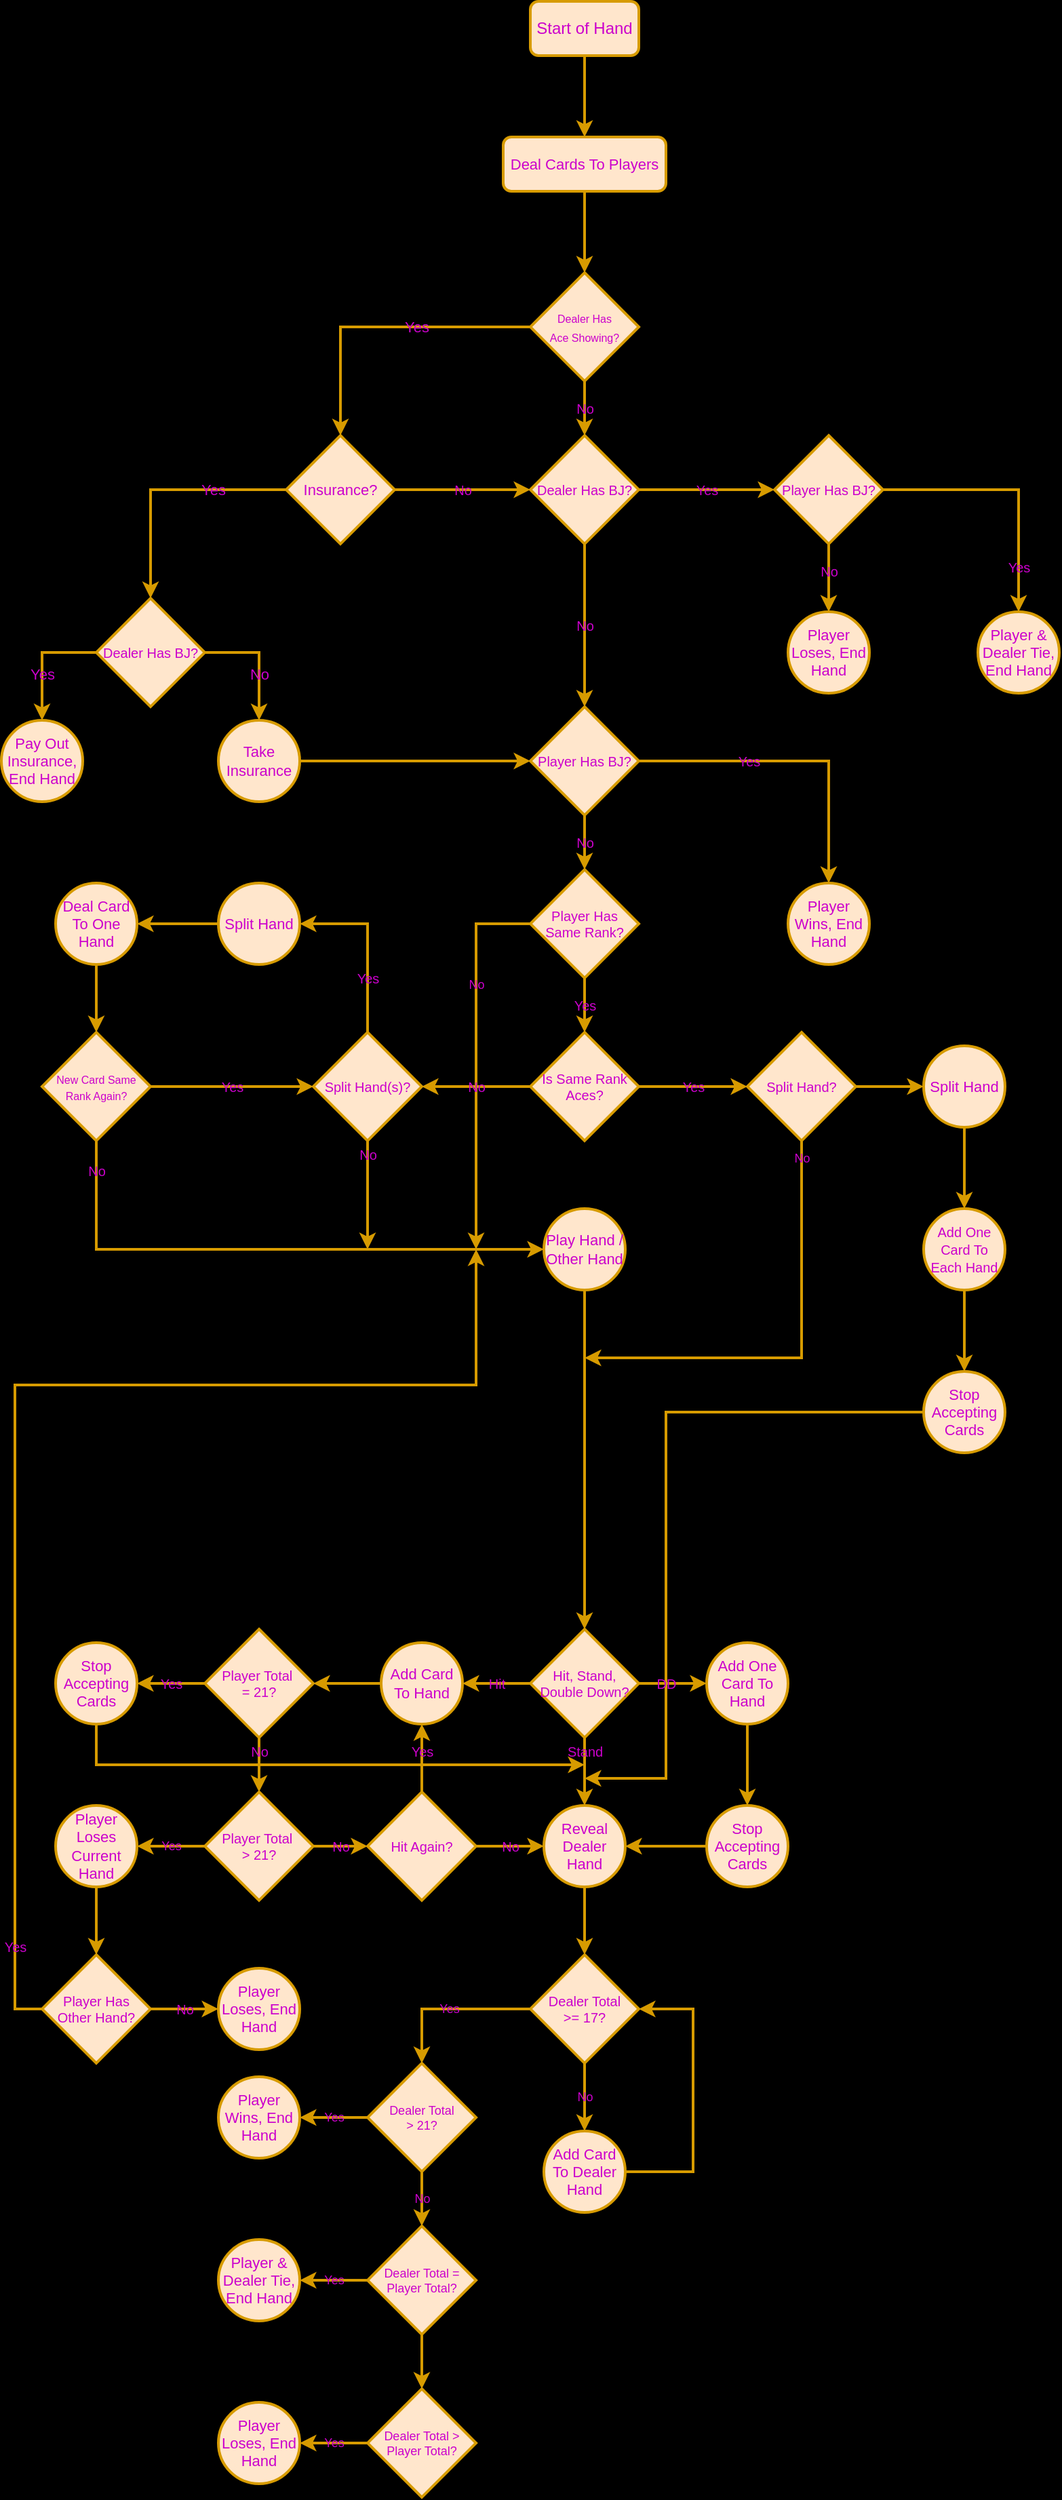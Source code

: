 <mxfile version="20.8.16" type="device" pages="2"><diagram id="C5RBs43oDa-KdzZeNtuy" name="Page-1"><mxGraphModel dx="1434" dy="836" grid="1" gridSize="10" guides="1" tooltips="1" connect="1" arrows="1" fold="1" page="1" pageScale="1" pageWidth="827" pageHeight="1169" background="#000000" math="0" shadow="0"><root><mxCell id="WIyWlLk6GJQsqaUBKTNV-0"/><mxCell id="WIyWlLk6GJQsqaUBKTNV-1" parent="WIyWlLk6GJQsqaUBKTNV-0"/><mxCell id="75KYOJ-ezpfNq3Z04r1s-0" style="edgeStyle=orthogonalEdgeStyle;rounded=0;orthogonalLoop=1;jettySize=auto;html=1;exitX=0.5;exitY=1;exitDx=0;exitDy=0;entryX=0.5;entryY=0;entryDx=0;entryDy=0;fontSize=9;labelBackgroundColor=none;fontColor=#CC00CC;strokeColor=#d79b00;shadow=0;strokeWidth=2;fillColor=#ffe6cc;" parent="WIyWlLk6GJQsqaUBKTNV-1" source="fXCsN8_xwyoktk_HoUlk-1" target="fXCsN8_xwyoktk_HoUlk-6" edge="1"><mxGeometry relative="1" as="geometry"/></mxCell><mxCell id="fXCsN8_xwyoktk_HoUlk-1" value="&lt;font style=&quot;font-size: 12px;&quot;&gt;Start of Hand&lt;/font&gt;" style="rounded=1;whiteSpace=wrap;html=1;fontSize=9;labelBackgroundColor=none;strokeColor=#d79b00;shadow=0;strokeWidth=2;fillColor=#ffe6cc;fontColor=#CC00CC;" parent="WIyWlLk6GJQsqaUBKTNV-1" vertex="1"><mxGeometry x="400" y="40" width="80" height="40" as="geometry"/></mxCell><mxCell id="fXCsN8_xwyoktk_HoUlk-114" style="edgeStyle=orthogonalEdgeStyle;rounded=0;orthogonalLoop=1;jettySize=auto;html=1;exitX=0.5;exitY=1;exitDx=0;exitDy=0;entryX=0.5;entryY=0;entryDx=0;entryDy=0;fontSize=10;labelBackgroundColor=none;fontColor=#CC00CC;strokeColor=#d79b00;shadow=0;strokeWidth=2;fillColor=#ffe6cc;" parent="WIyWlLk6GJQsqaUBKTNV-1" source="fXCsN8_xwyoktk_HoUlk-6" target="fXCsN8_xwyoktk_HoUlk-8" edge="1"><mxGeometry relative="1" as="geometry"/></mxCell><mxCell id="fXCsN8_xwyoktk_HoUlk-6" value="&lt;font style=&quot;font-size: 11px;&quot;&gt;Deal Cards To Players&lt;/font&gt;" style="rounded=1;whiteSpace=wrap;html=1;fontSize=12;labelBackgroundColor=none;strokeColor=#d79b00;shadow=0;strokeWidth=2;fillColor=#ffe6cc;fontColor=#CC00CC;" parent="WIyWlLk6GJQsqaUBKTNV-1" vertex="1"><mxGeometry x="380" y="140" width="120" height="40" as="geometry"/></mxCell><mxCell id="fXCsN8_xwyoktk_HoUlk-30" value="Yes" style="edgeStyle=orthogonalEdgeStyle;rounded=0;orthogonalLoop=1;jettySize=auto;html=1;exitX=0;exitY=0.5;exitDx=0;exitDy=0;fontSize=11;entryX=0.5;entryY=0;entryDx=0;entryDy=0;labelBackgroundColor=none;fontColor=#CC00CC;strokeColor=#d79b00;shadow=0;strokeWidth=2;fillColor=#ffe6cc;" parent="WIyWlLk6GJQsqaUBKTNV-1" source="fXCsN8_xwyoktk_HoUlk-8" target="fXCsN8_xwyoktk_HoUlk-32" edge="1"><mxGeometry x="-0.231" relative="1" as="geometry"><mxPoint x="240" y="390" as="targetPoint"/><Array as="points"><mxPoint x="330" y="280"/><mxPoint x="330" y="280"/></Array><mxPoint as="offset"/></mxGeometry></mxCell><mxCell id="fXCsN8_xwyoktk_HoUlk-120" value="No" style="edgeStyle=orthogonalEdgeStyle;rounded=0;orthogonalLoop=1;jettySize=auto;html=1;exitX=0.5;exitY=1;exitDx=0;exitDy=0;entryX=0.5;entryY=0;entryDx=0;entryDy=0;fontSize=10;labelBackgroundColor=none;fontColor=#CC00CC;strokeColor=#d79b00;shadow=0;strokeWidth=2;fillColor=#ffe6cc;" parent="WIyWlLk6GJQsqaUBKTNV-1" source="fXCsN8_xwyoktk_HoUlk-8" target="fXCsN8_xwyoktk_HoUlk-78" edge="1"><mxGeometry relative="1" as="geometry"><mxPoint as="offset"/></mxGeometry></mxCell><mxCell id="fXCsN8_xwyoktk_HoUlk-8" value="&lt;font style=&quot;font-size: 8px;&quot;&gt;Dealer Has &lt;br&gt;Ace Showing?&lt;/font&gt;" style="rhombus;whiteSpace=wrap;html=1;fontSize=11;labelBackgroundColor=none;strokeColor=#d79b00;shadow=0;strokeWidth=2;fillColor=#ffe6cc;fontColor=#CC00CC;" parent="WIyWlLk6GJQsqaUBKTNV-1" vertex="1"><mxGeometry x="400" y="240" width="80" height="80" as="geometry"/></mxCell><mxCell id="fXCsN8_xwyoktk_HoUlk-55" value="Yes" style="edgeStyle=orthogonalEdgeStyle;rounded=0;orthogonalLoop=1;jettySize=auto;html=1;exitX=0;exitY=0.5;exitDx=0;exitDy=0;fontSize=11;entryX=0.5;entryY=0;entryDx=0;entryDy=0;labelBackgroundColor=none;fontColor=#CC00CC;strokeColor=#d79b00;shadow=0;strokeWidth=2;fillColor=#ffe6cc;" parent="WIyWlLk6GJQsqaUBKTNV-1" source="fXCsN8_xwyoktk_HoUlk-32" target="fXCsN8_xwyoktk_HoUlk-57" edge="1"><mxGeometry x="-0.4" relative="1" as="geometry"><mxPoint x="210" y="510" as="targetPoint"/><Array as="points"><mxPoint x="120" y="400"/></Array><mxPoint as="offset"/></mxGeometry></mxCell><mxCell id="fXCsN8_xwyoktk_HoUlk-119" value="No" style="edgeStyle=orthogonalEdgeStyle;rounded=0;orthogonalLoop=1;jettySize=auto;html=1;exitX=1;exitY=0.5;exitDx=0;exitDy=0;entryX=0;entryY=0.5;entryDx=0;entryDy=0;fontSize=10;labelBackgroundColor=none;fontColor=#CC00CC;strokeColor=#d79b00;shadow=0;strokeWidth=2;fillColor=#ffe6cc;" parent="WIyWlLk6GJQsqaUBKTNV-1" source="fXCsN8_xwyoktk_HoUlk-32" target="fXCsN8_xwyoktk_HoUlk-78" edge="1"><mxGeometry relative="1" as="geometry"/></mxCell><mxCell id="fXCsN8_xwyoktk_HoUlk-32" value="Insurance?" style="rhombus;whiteSpace=wrap;html=1;fontSize=11;labelBackgroundColor=none;strokeColor=#d79b00;shadow=0;strokeWidth=2;fillColor=#ffe6cc;fontColor=#CC00CC;" parent="WIyWlLk6GJQsqaUBKTNV-1" vertex="1"><mxGeometry x="220" y="360" width="80" height="80" as="geometry"/></mxCell><mxCell id="fXCsN8_xwyoktk_HoUlk-59" value="Yes" style="edgeStyle=orthogonalEdgeStyle;rounded=0;orthogonalLoop=1;jettySize=auto;html=1;exitX=0;exitY=0.5;exitDx=0;exitDy=0;fontSize=11;entryX=0.5;entryY=0;entryDx=0;entryDy=0;labelBackgroundColor=none;fontColor=#CC00CC;strokeColor=#d79b00;shadow=0;strokeWidth=2;fillColor=#ffe6cc;" parent="WIyWlLk6GJQsqaUBKTNV-1" source="fXCsN8_xwyoktk_HoUlk-57" target="fXCsN8_xwyoktk_HoUlk-61" edge="1"><mxGeometry x="0.231" relative="1" as="geometry"><mxPoint x="40" y="640" as="targetPoint"/><mxPoint as="offset"/></mxGeometry></mxCell><mxCell id="fXCsN8_xwyoktk_HoUlk-60" value="No" style="edgeStyle=orthogonalEdgeStyle;rounded=0;orthogonalLoop=1;jettySize=auto;html=1;exitX=1;exitY=0.5;exitDx=0;exitDy=0;fontSize=11;entryX=0.5;entryY=0;entryDx=0;entryDy=0;labelBackgroundColor=none;fontColor=#CC00CC;strokeColor=#d79b00;shadow=0;strokeWidth=2;fillColor=#ffe6cc;" parent="WIyWlLk6GJQsqaUBKTNV-1" source="fXCsN8_xwyoktk_HoUlk-57" target="fXCsN8_xwyoktk_HoUlk-63" edge="1"><mxGeometry x="0.231" relative="1" as="geometry"><mxPoint x="200" y="640" as="targetPoint"/><mxPoint as="offset"/></mxGeometry></mxCell><mxCell id="fXCsN8_xwyoktk_HoUlk-57" value="&lt;font style=&quot;font-size: 10px;&quot;&gt;Dealer Has BJ?&lt;/font&gt;" style="rhombus;whiteSpace=wrap;html=1;fontSize=11;labelBackgroundColor=none;strokeColor=#d79b00;shadow=0;strokeWidth=2;fillColor=#ffe6cc;fontColor=#CC00CC;" parent="WIyWlLk6GJQsqaUBKTNV-1" vertex="1"><mxGeometry x="80" y="480" width="80" height="80" as="geometry"/></mxCell><mxCell id="fXCsN8_xwyoktk_HoUlk-61" value="Pay Out Insurance, End Hand" style="ellipse;whiteSpace=wrap;html=1;aspect=fixed;fontSize=11;labelBackgroundColor=none;strokeColor=#d79b00;shadow=0;strokeWidth=2;fillColor=#ffe6cc;fontColor=#CC00CC;" parent="WIyWlLk6GJQsqaUBKTNV-1" vertex="1"><mxGeometry x="10" y="570" width="60" height="60" as="geometry"/></mxCell><mxCell id="fXCsN8_xwyoktk_HoUlk-127" style="edgeStyle=orthogonalEdgeStyle;rounded=0;orthogonalLoop=1;jettySize=auto;html=1;exitX=1;exitY=0.5;exitDx=0;exitDy=0;entryX=0;entryY=0.5;entryDx=0;entryDy=0;fontSize=10;labelBackgroundColor=none;fontColor=#CC00CC;strokeColor=#d79b00;shadow=0;strokeWidth=2;fillColor=#ffe6cc;" parent="WIyWlLk6GJQsqaUBKTNV-1" source="fXCsN8_xwyoktk_HoUlk-63" target="fXCsN8_xwyoktk_HoUlk-79" edge="1"><mxGeometry relative="1" as="geometry"/></mxCell><mxCell id="fXCsN8_xwyoktk_HoUlk-63" value="Take Insurance" style="ellipse;whiteSpace=wrap;html=1;aspect=fixed;fontSize=11;labelBackgroundColor=none;strokeColor=#d79b00;shadow=0;strokeWidth=2;fillColor=#ffe6cc;fontColor=#CC00CC;" parent="WIyWlLk6GJQsqaUBKTNV-1" vertex="1"><mxGeometry x="170" y="570" width="60" height="60" as="geometry"/></mxCell><mxCell id="fXCsN8_xwyoktk_HoUlk-122" value="No" style="edgeStyle=orthogonalEdgeStyle;rounded=0;orthogonalLoop=1;jettySize=auto;html=1;exitX=0.5;exitY=1;exitDx=0;exitDy=0;entryX=0.5;entryY=0;entryDx=0;entryDy=0;fontSize=10;labelBackgroundColor=none;fontColor=#CC00CC;strokeColor=#d79b00;shadow=0;strokeWidth=2;fillColor=#ffe6cc;" parent="WIyWlLk6GJQsqaUBKTNV-1" source="fXCsN8_xwyoktk_HoUlk-78" target="fXCsN8_xwyoktk_HoUlk-79" edge="1"><mxGeometry relative="1" as="geometry"/></mxCell><mxCell id="fXCsN8_xwyoktk_HoUlk-124" value="Yes" style="edgeStyle=orthogonalEdgeStyle;rounded=0;orthogonalLoop=1;jettySize=auto;html=1;exitX=1;exitY=0.5;exitDx=0;exitDy=0;entryX=0;entryY=0.5;entryDx=0;entryDy=0;fontSize=10;labelBackgroundColor=none;fontColor=#CC00CC;strokeColor=#d79b00;shadow=0;strokeWidth=2;fillColor=#ffe6cc;" parent="WIyWlLk6GJQsqaUBKTNV-1" source="fXCsN8_xwyoktk_HoUlk-78" target="fXCsN8_xwyoktk_HoUlk-123" edge="1"><mxGeometry relative="1" as="geometry"/></mxCell><mxCell id="fXCsN8_xwyoktk_HoUlk-78" value="Dealer Has BJ?" style="rhombus;whiteSpace=wrap;html=1;fontSize=10;labelBackgroundColor=none;strokeColor=#d79b00;shadow=0;strokeWidth=2;fillColor=#ffe6cc;fontColor=#CC00CC;" parent="WIyWlLk6GJQsqaUBKTNV-1" vertex="1"><mxGeometry x="400" y="360" width="80" height="80" as="geometry"/></mxCell><mxCell id="fXCsN8_xwyoktk_HoUlk-131" value="Yes" style="edgeStyle=orthogonalEdgeStyle;rounded=0;orthogonalLoop=1;jettySize=auto;html=1;exitX=1;exitY=0.5;exitDx=0;exitDy=0;entryX=0.5;entryY=0;entryDx=0;entryDy=0;fontSize=10;labelBackgroundColor=none;fontColor=#CC00CC;strokeColor=#d79b00;shadow=0;strokeWidth=2;fillColor=#ffe6cc;" parent="WIyWlLk6GJQsqaUBKTNV-1" source="fXCsN8_xwyoktk_HoUlk-79" target="fXCsN8_xwyoktk_HoUlk-130" edge="1"><mxGeometry x="-0.3" relative="1" as="geometry"><mxPoint as="offset"/></mxGeometry></mxCell><mxCell id="fXCsN8_xwyoktk_HoUlk-133" value="No" style="edgeStyle=orthogonalEdgeStyle;rounded=0;orthogonalLoop=1;jettySize=auto;html=1;exitX=0.5;exitY=1;exitDx=0;exitDy=0;entryX=0.5;entryY=0;entryDx=0;entryDy=0;fontSize=10;labelBackgroundColor=none;fontColor=#CC00CC;strokeColor=#d79b00;shadow=0;strokeWidth=2;fillColor=#ffe6cc;" parent="WIyWlLk6GJQsqaUBKTNV-1" source="fXCsN8_xwyoktk_HoUlk-79" target="fXCsN8_xwyoktk_HoUlk-132" edge="1"><mxGeometry relative="1" as="geometry"/></mxCell><mxCell id="fXCsN8_xwyoktk_HoUlk-79" value="Player Has BJ?" style="rhombus;whiteSpace=wrap;html=1;fontSize=10;labelBackgroundColor=none;strokeColor=#d79b00;shadow=0;strokeWidth=2;fillColor=#ffe6cc;fontColor=#CC00CC;" parent="WIyWlLk6GJQsqaUBKTNV-1" vertex="1"><mxGeometry x="400" y="560" width="80" height="80" as="geometry"/></mxCell><mxCell id="fXCsN8_xwyoktk_HoUlk-105" value="Player &amp;amp; Dealer Tie, End Hand" style="ellipse;whiteSpace=wrap;html=1;aspect=fixed;fontSize=11;labelBackgroundColor=none;strokeColor=#d79b00;shadow=0;strokeWidth=2;fillColor=#ffe6cc;fontColor=#CC00CC;" parent="WIyWlLk6GJQsqaUBKTNV-1" vertex="1"><mxGeometry x="730" y="490" width="60" height="60" as="geometry"/></mxCell><mxCell id="fXCsN8_xwyoktk_HoUlk-107" value="Player Loses, End Hand" style="ellipse;whiteSpace=wrap;html=1;aspect=fixed;fontSize=11;labelBackgroundColor=none;strokeColor=#d79b00;shadow=0;strokeWidth=2;fillColor=#ffe6cc;fontColor=#CC00CC;" parent="WIyWlLk6GJQsqaUBKTNV-1" vertex="1"><mxGeometry x="590" y="490" width="60" height="60" as="geometry"/></mxCell><mxCell id="fXCsN8_xwyoktk_HoUlk-125" value="No" style="edgeStyle=orthogonalEdgeStyle;rounded=0;orthogonalLoop=1;jettySize=auto;html=1;exitX=0.5;exitY=1;exitDx=0;exitDy=0;entryX=0.5;entryY=0;entryDx=0;entryDy=0;fontSize=10;labelBackgroundColor=none;fontColor=#CC00CC;strokeColor=#d79b00;shadow=0;strokeWidth=2;fillColor=#ffe6cc;" parent="WIyWlLk6GJQsqaUBKTNV-1" source="fXCsN8_xwyoktk_HoUlk-123" target="fXCsN8_xwyoktk_HoUlk-107" edge="1"><mxGeometry x="-0.2" relative="1" as="geometry"><mxPoint as="offset"/></mxGeometry></mxCell><mxCell id="fXCsN8_xwyoktk_HoUlk-126" value="Yes" style="edgeStyle=orthogonalEdgeStyle;rounded=0;orthogonalLoop=1;jettySize=auto;html=1;exitX=1;exitY=0.5;exitDx=0;exitDy=0;entryX=0.5;entryY=0;entryDx=0;entryDy=0;fontSize=10;labelBackgroundColor=none;fontColor=#CC00CC;strokeColor=#d79b00;shadow=0;strokeWidth=2;fillColor=#ffe6cc;" parent="WIyWlLk6GJQsqaUBKTNV-1" source="fXCsN8_xwyoktk_HoUlk-123" target="fXCsN8_xwyoktk_HoUlk-105" edge="1"><mxGeometry x="0.647" relative="1" as="geometry"><mxPoint as="offset"/></mxGeometry></mxCell><mxCell id="fXCsN8_xwyoktk_HoUlk-123" value="Player Has BJ?" style="rhombus;whiteSpace=wrap;html=1;fontSize=10;labelBackgroundColor=none;strokeColor=#d79b00;shadow=0;strokeWidth=2;fillColor=#ffe6cc;fontColor=#CC00CC;" parent="WIyWlLk6GJQsqaUBKTNV-1" vertex="1"><mxGeometry x="580" y="360" width="80" height="80" as="geometry"/></mxCell><mxCell id="fXCsN8_xwyoktk_HoUlk-130" value="Player Wins, End Hand" style="ellipse;whiteSpace=wrap;html=1;aspect=fixed;fontSize=11;labelBackgroundColor=none;strokeColor=#d79b00;shadow=0;strokeWidth=2;fillColor=#ffe6cc;fontColor=#CC00CC;" parent="WIyWlLk6GJQsqaUBKTNV-1" vertex="1"><mxGeometry x="590" y="690" width="60" height="60" as="geometry"/></mxCell><mxCell id="fXCsN8_xwyoktk_HoUlk-135" value="Yes" style="edgeStyle=orthogonalEdgeStyle;rounded=0;orthogonalLoop=1;jettySize=auto;html=1;exitX=0.5;exitY=1;exitDx=0;exitDy=0;fontSize=10;entryX=0.5;entryY=0;entryDx=0;entryDy=0;labelBackgroundColor=none;fontColor=#CC00CC;strokeColor=#d79b00;shadow=0;strokeWidth=2;fillColor=#ffe6cc;" parent="WIyWlLk6GJQsqaUBKTNV-1" source="fXCsN8_xwyoktk_HoUlk-132" target="GzSBET6A4UaFp7BOiXIY-21" edge="1"><mxGeometry relative="1" as="geometry"><mxPoint x="370" y="760" as="targetPoint"/></mxGeometry></mxCell><mxCell id="75KYOJ-ezpfNq3Z04r1s-2" value="No" style="edgeStyle=orthogonalEdgeStyle;rounded=0;orthogonalLoop=1;jettySize=auto;html=1;exitX=0;exitY=0.5;exitDx=0;exitDy=0;fontSize=9;labelBackgroundColor=none;fontColor=#CC00CC;strokeColor=#d79b00;shadow=0;strokeWidth=2;fillColor=#ffe6cc;" parent="WIyWlLk6GJQsqaUBKTNV-1" source="fXCsN8_xwyoktk_HoUlk-132" edge="1"><mxGeometry x="-0.394" relative="1" as="geometry"><Array as="points"><mxPoint x="360" y="720"/><mxPoint x="360" y="960"/></Array><mxPoint as="offset"/><mxPoint x="360" y="960" as="targetPoint"/></mxGeometry></mxCell><mxCell id="fXCsN8_xwyoktk_HoUlk-132" value="Player Has &lt;br&gt;Same Rank?" style="rhombus;whiteSpace=wrap;html=1;fontSize=10;labelBackgroundColor=none;strokeColor=#d79b00;shadow=0;strokeWidth=2;fillColor=#ffe6cc;fontColor=#CC00CC;" parent="WIyWlLk6GJQsqaUBKTNV-1" vertex="1"><mxGeometry x="400" y="680" width="80" height="80" as="geometry"/></mxCell><mxCell id="GzSBET6A4UaFp7BOiXIY-34" value="No" style="edgeStyle=orthogonalEdgeStyle;rounded=0;orthogonalLoop=1;jettySize=auto;html=1;exitX=0;exitY=0.5;exitDx=0;exitDy=0;entryX=1;entryY=0.5;entryDx=0;entryDy=0;fontSize=10;labelBackgroundColor=none;fontColor=#CC00CC;strokeColor=#d79b00;shadow=0;strokeWidth=2;fillColor=#ffe6cc;" parent="WIyWlLk6GJQsqaUBKTNV-1" source="GzSBET6A4UaFp7BOiXIY-21" target="GzSBET6A4UaFp7BOiXIY-28" edge="1"><mxGeometry relative="1" as="geometry"><mxPoint as="offset"/></mxGeometry></mxCell><mxCell id="GzSBET6A4UaFp7BOiXIY-36" value="Yes" style="edgeStyle=orthogonalEdgeStyle;rounded=0;orthogonalLoop=1;jettySize=auto;html=1;exitX=1;exitY=0.5;exitDx=0;exitDy=0;entryX=0;entryY=0.5;entryDx=0;entryDy=0;fontSize=10;labelBackgroundColor=none;fontColor=#CC00CC;strokeColor=#d79b00;shadow=0;strokeWidth=2;fillColor=#ffe6cc;" parent="WIyWlLk6GJQsqaUBKTNV-1" source="GzSBET6A4UaFp7BOiXIY-21" target="GzSBET6A4UaFp7BOiXIY-35" edge="1"><mxGeometry relative="1" as="geometry"/></mxCell><mxCell id="GzSBET6A4UaFp7BOiXIY-21" value="Is Same Rank Aces?" style="rhombus;whiteSpace=wrap;html=1;fontSize=10;labelBackgroundColor=none;strokeColor=#d79b00;shadow=0;strokeWidth=2;fillColor=#ffe6cc;fontColor=#CC00CC;" parent="WIyWlLk6GJQsqaUBKTNV-1" vertex="1"><mxGeometry x="400" y="800" width="80" height="80" as="geometry"/></mxCell><mxCell id="GzSBET6A4UaFp7BOiXIY-39" value="No" style="edgeStyle=orthogonalEdgeStyle;rounded=0;orthogonalLoop=1;jettySize=auto;html=1;exitX=0.5;exitY=1;exitDx=0;exitDy=0;fontSize=10;labelBackgroundColor=none;fontColor=#CC00CC;strokeColor=#d79b00;shadow=0;strokeWidth=2;fillColor=#ffe6cc;" parent="WIyWlLk6GJQsqaUBKTNV-1" source="GzSBET6A4UaFp7BOiXIY-28" edge="1"><mxGeometry x="-0.765" relative="1" as="geometry"><mxPoint as="offset"/><mxPoint x="280" y="960" as="targetPoint"/></mxGeometry></mxCell><mxCell id="GzSBET6A4UaFp7BOiXIY-46" value="Yes" style="edgeStyle=orthogonalEdgeStyle;rounded=0;orthogonalLoop=1;jettySize=auto;html=1;exitX=0.5;exitY=0;exitDx=0;exitDy=0;entryX=1;entryY=0.5;entryDx=0;entryDy=0;fontSize=10;labelBackgroundColor=none;fontColor=#CC00CC;strokeColor=#d79b00;shadow=0;strokeWidth=2;fillColor=#ffe6cc;" parent="WIyWlLk6GJQsqaUBKTNV-1" source="GzSBET6A4UaFp7BOiXIY-28" target="GzSBET6A4UaFp7BOiXIY-41" edge="1"><mxGeometry x="-0.385" relative="1" as="geometry"><mxPoint as="offset"/></mxGeometry></mxCell><mxCell id="GzSBET6A4UaFp7BOiXIY-28" value="Split Hand(s)?" style="rhombus;whiteSpace=wrap;html=1;fontSize=10;labelBackgroundColor=none;strokeColor=#d79b00;shadow=0;strokeWidth=2;fillColor=#ffe6cc;fontColor=#CC00CC;" parent="WIyWlLk6GJQsqaUBKTNV-1" vertex="1"><mxGeometry x="240" y="800" width="80" height="80" as="geometry"/></mxCell><mxCell id="GzSBET6A4UaFp7BOiXIY-54" style="edgeStyle=orthogonalEdgeStyle;rounded=0;orthogonalLoop=1;jettySize=auto;html=1;exitX=1;exitY=0.5;exitDx=0;exitDy=0;entryX=0;entryY=0.5;entryDx=0;entryDy=0;fontSize=9;labelBackgroundColor=none;fontColor=#CC00CC;strokeColor=#d79b00;shadow=0;strokeWidth=2;fillColor=#ffe6cc;" parent="WIyWlLk6GJQsqaUBKTNV-1" source="GzSBET6A4UaFp7BOiXIY-35" target="GzSBET6A4UaFp7BOiXIY-53" edge="1"><mxGeometry relative="1" as="geometry"/></mxCell><mxCell id="sR3J7sLVdBCKaITCL3fZ-149" value="No" style="edgeStyle=orthogonalEdgeStyle;rounded=0;orthogonalLoop=1;jettySize=auto;html=1;exitX=0.5;exitY=1;exitDx=0;exitDy=0;fontSize=9;labelBackgroundColor=none;fontColor=#CC00CC;strokeColor=#d79b00;shadow=0;strokeWidth=2;fillColor=#ffe6cc;" parent="WIyWlLk6GJQsqaUBKTNV-1" source="GzSBET6A4UaFp7BOiXIY-35" edge="1"><mxGeometry x="-0.923" relative="1" as="geometry"><mxPoint x="440" y="1040" as="targetPoint"/><Array as="points"><mxPoint x="600" y="1040"/><mxPoint x="440" y="1040"/></Array><mxPoint as="offset"/></mxGeometry></mxCell><mxCell id="GzSBET6A4UaFp7BOiXIY-35" value="Split Hand?" style="rhombus;whiteSpace=wrap;html=1;fontSize=10;labelBackgroundColor=none;strokeColor=#d79b00;shadow=0;strokeWidth=2;fillColor=#ffe6cc;fontColor=#CC00CC;" parent="WIyWlLk6GJQsqaUBKTNV-1" vertex="1"><mxGeometry x="560" y="800" width="80" height="80" as="geometry"/></mxCell><mxCell id="SRSxQWOXq0fhE-2NhYGT-0" style="edgeStyle=orthogonalEdgeStyle;rounded=0;orthogonalLoop=1;jettySize=auto;html=1;exitX=0.5;exitY=1;exitDx=0;exitDy=0;entryX=0.5;entryY=0;entryDx=0;entryDy=0;fontSize=9;labelBackgroundColor=none;fontColor=#CC00CC;strokeColor=#d79b00;shadow=0;strokeWidth=2;fillColor=#ffe6cc;" parent="WIyWlLk6GJQsqaUBKTNV-1" source="GzSBET6A4UaFp7BOiXIY-38" target="sR3J7sLVdBCKaITCL3fZ-101" edge="1"><mxGeometry relative="1" as="geometry"><mxPoint x="440" y="1040" as="targetPoint"/></mxGeometry></mxCell><mxCell id="GzSBET6A4UaFp7BOiXIY-38" value="Play Hand / Other Hand" style="ellipse;whiteSpace=wrap;html=1;aspect=fixed;fontSize=11;labelBackgroundColor=none;strokeColor=#d79b00;shadow=0;strokeWidth=2;fillColor=#ffe6cc;fontColor=#CC00CC;" parent="WIyWlLk6GJQsqaUBKTNV-1" vertex="1"><mxGeometry x="410" y="930" width="60" height="60" as="geometry"/></mxCell><mxCell id="GzSBET6A4UaFp7BOiXIY-48" style="edgeStyle=orthogonalEdgeStyle;rounded=0;orthogonalLoop=1;jettySize=auto;html=1;exitX=0;exitY=0.5;exitDx=0;exitDy=0;entryX=1;entryY=0.5;entryDx=0;entryDy=0;fontSize=10;labelBackgroundColor=none;fontColor=#CC00CC;strokeColor=#d79b00;shadow=0;strokeWidth=2;fillColor=#ffe6cc;" parent="WIyWlLk6GJQsqaUBKTNV-1" source="GzSBET6A4UaFp7BOiXIY-41" target="GzSBET6A4UaFp7BOiXIY-47" edge="1"><mxGeometry relative="1" as="geometry"/></mxCell><mxCell id="GzSBET6A4UaFp7BOiXIY-41" value="Split Hand" style="ellipse;whiteSpace=wrap;html=1;aspect=fixed;fontSize=11;labelBackgroundColor=none;strokeColor=#d79b00;shadow=0;strokeWidth=2;fillColor=#ffe6cc;fontColor=#CC00CC;" parent="WIyWlLk6GJQsqaUBKTNV-1" vertex="1"><mxGeometry x="170" y="690" width="60" height="60" as="geometry"/></mxCell><mxCell id="GzSBET6A4UaFp7BOiXIY-50" style="edgeStyle=orthogonalEdgeStyle;rounded=0;orthogonalLoop=1;jettySize=auto;html=1;exitX=0.5;exitY=1;exitDx=0;exitDy=0;entryX=0.5;entryY=0;entryDx=0;entryDy=0;fontSize=8;labelBackgroundColor=none;fontColor=#CC00CC;strokeColor=#d79b00;shadow=0;strokeWidth=2;fillColor=#ffe6cc;" parent="WIyWlLk6GJQsqaUBKTNV-1" source="GzSBET6A4UaFp7BOiXIY-47" target="GzSBET6A4UaFp7BOiXIY-49" edge="1"><mxGeometry relative="1" as="geometry"/></mxCell><mxCell id="GzSBET6A4UaFp7BOiXIY-47" value="Deal Card To One Hand" style="ellipse;whiteSpace=wrap;html=1;aspect=fixed;fontSize=11;labelBackgroundColor=none;strokeColor=#d79b00;shadow=0;strokeWidth=2;fillColor=#ffe6cc;fontColor=#CC00CC;" parent="WIyWlLk6GJQsqaUBKTNV-1" vertex="1"><mxGeometry x="50" y="690" width="60" height="60" as="geometry"/></mxCell><mxCell id="GzSBET6A4UaFp7BOiXIY-51" value="&lt;font size=&quot;1&quot;&gt;Yes&lt;/font&gt;" style="edgeStyle=orthogonalEdgeStyle;rounded=0;orthogonalLoop=1;jettySize=auto;html=1;exitX=1;exitY=0.5;exitDx=0;exitDy=0;entryX=0;entryY=0.5;entryDx=0;entryDy=0;fontSize=8;labelBackgroundColor=none;fontColor=#CC00CC;strokeColor=#d79b00;shadow=0;strokeWidth=2;fillColor=#ffe6cc;" parent="WIyWlLk6GJQsqaUBKTNV-1" source="GzSBET6A4UaFp7BOiXIY-49" target="GzSBET6A4UaFp7BOiXIY-28" edge="1"><mxGeometry relative="1" as="geometry"/></mxCell><mxCell id="GzSBET6A4UaFp7BOiXIY-52" value="&lt;font size=&quot;1&quot;&gt;No&lt;/font&gt;" style="edgeStyle=orthogonalEdgeStyle;rounded=0;orthogonalLoop=1;jettySize=auto;html=1;exitX=0.5;exitY=1;exitDx=0;exitDy=0;entryX=0;entryY=0.5;entryDx=0;entryDy=0;fontSize=8;labelBackgroundColor=none;fontColor=#CC00CC;strokeColor=#d79b00;shadow=0;strokeWidth=2;fillColor=#ffe6cc;" parent="WIyWlLk6GJQsqaUBKTNV-1" source="GzSBET6A4UaFp7BOiXIY-49" target="GzSBET6A4UaFp7BOiXIY-38" edge="1"><mxGeometry x="-0.892" relative="1" as="geometry"><mxPoint as="offset"/></mxGeometry></mxCell><mxCell id="GzSBET6A4UaFp7BOiXIY-49" value="&lt;font style=&quot;font-size: 8px;&quot;&gt;New Card Same Rank Again?&lt;/font&gt;" style="rhombus;whiteSpace=wrap;html=1;fontSize=10;labelBackgroundColor=none;strokeColor=#d79b00;shadow=0;strokeWidth=2;fillColor=#ffe6cc;fontColor=#CC00CC;" parent="WIyWlLk6GJQsqaUBKTNV-1" vertex="1"><mxGeometry x="40" y="800" width="80" height="80" as="geometry"/></mxCell><mxCell id="GzSBET6A4UaFp7BOiXIY-56" style="edgeStyle=orthogonalEdgeStyle;rounded=0;orthogonalLoop=1;jettySize=auto;html=1;exitX=0.5;exitY=1;exitDx=0;exitDy=0;entryX=0.5;entryY=0;entryDx=0;entryDy=0;fontSize=10;labelBackgroundColor=none;fontColor=#CC00CC;strokeColor=#d79b00;shadow=0;strokeWidth=2;fillColor=#ffe6cc;" parent="WIyWlLk6GJQsqaUBKTNV-1" source="GzSBET6A4UaFp7BOiXIY-53" target="GzSBET6A4UaFp7BOiXIY-55" edge="1"><mxGeometry relative="1" as="geometry"/></mxCell><mxCell id="GzSBET6A4UaFp7BOiXIY-53" value="Split Hand" style="ellipse;whiteSpace=wrap;html=1;aspect=fixed;fontSize=11;labelBackgroundColor=none;strokeColor=#d79b00;shadow=0;strokeWidth=2;fillColor=#ffe6cc;fontColor=#CC00CC;" parent="WIyWlLk6GJQsqaUBKTNV-1" vertex="1"><mxGeometry x="690" y="810" width="60" height="60" as="geometry"/></mxCell><mxCell id="9hbcdLKm9tPaTnNlDsCQ-4" style="edgeStyle=orthogonalEdgeStyle;rounded=0;orthogonalLoop=1;jettySize=auto;html=1;exitX=0.5;exitY=1;exitDx=0;exitDy=0;entryX=0.5;entryY=0;entryDx=0;entryDy=0;fontSize=9;labelBackgroundColor=none;fontColor=#CC00CC;strokeColor=#d79b00;shadow=0;strokeWidth=2;fillColor=#ffe6cc;" parent="WIyWlLk6GJQsqaUBKTNV-1" source="GzSBET6A4UaFp7BOiXIY-55" target="9hbcdLKm9tPaTnNlDsCQ-3" edge="1"><mxGeometry relative="1" as="geometry"/></mxCell><mxCell id="GzSBET6A4UaFp7BOiXIY-55" value="&lt;font style=&quot;font-size: 10px;&quot;&gt;Add One Card To Each Hand&lt;/font&gt;" style="ellipse;whiteSpace=wrap;html=1;aspect=fixed;fontSize=11;labelBackgroundColor=none;strokeColor=#d79b00;shadow=0;strokeWidth=2;fillColor=#ffe6cc;fontColor=#CC00CC;" parent="WIyWlLk6GJQsqaUBKTNV-1" vertex="1"><mxGeometry x="690" y="930" width="60" height="60" as="geometry"/></mxCell><mxCell id="sR3J7sLVdBCKaITCL3fZ-151" style="edgeStyle=orthogonalEdgeStyle;rounded=0;orthogonalLoop=1;jettySize=auto;html=1;exitX=0;exitY=0.5;exitDx=0;exitDy=0;fontSize=9;labelBackgroundColor=none;fontColor=#CC00CC;strokeColor=#d79b00;shadow=0;strokeWidth=2;fillColor=#ffe6cc;" parent="WIyWlLk6GJQsqaUBKTNV-1" source="9hbcdLKm9tPaTnNlDsCQ-3" edge="1"><mxGeometry relative="1" as="geometry"><Array as="points"><mxPoint x="500" y="1080"/><mxPoint x="500" y="1350"/><mxPoint x="440" y="1350"/></Array><mxPoint x="440" y="1350" as="targetPoint"/></mxGeometry></mxCell><mxCell id="9hbcdLKm9tPaTnNlDsCQ-3" value="Stop Accepting Cards" style="ellipse;whiteSpace=wrap;html=1;aspect=fixed;fontSize=11;labelBackgroundColor=none;strokeColor=#d79b00;shadow=0;strokeWidth=2;fillColor=#ffe6cc;fontColor=#CC00CC;" parent="WIyWlLk6GJQsqaUBKTNV-1" vertex="1"><mxGeometry x="690" y="1050" width="60" height="60" as="geometry"/></mxCell><mxCell id="sR3J7sLVdBCKaITCL3fZ-98" value="DD" style="edgeStyle=orthogonalEdgeStyle;rounded=0;orthogonalLoop=1;jettySize=auto;html=1;exitX=1;exitY=0.5;exitDx=0;exitDy=0;entryX=0;entryY=0.5;entryDx=0;entryDy=0;fontSize=10;labelBackgroundColor=none;fontColor=#CC00CC;strokeColor=#d79b00;shadow=0;strokeWidth=2;fillColor=#ffe6cc;" parent="WIyWlLk6GJQsqaUBKTNV-1" source="sR3J7sLVdBCKaITCL3fZ-101" target="sR3J7sLVdBCKaITCL3fZ-103" edge="1"><mxGeometry x="-0.2" relative="1" as="geometry"><mxPoint as="offset"/></mxGeometry></mxCell><mxCell id="sR3J7sLVdBCKaITCL3fZ-99" value="Hit" style="edgeStyle=orthogonalEdgeStyle;rounded=0;orthogonalLoop=1;jettySize=auto;html=1;exitX=0;exitY=0.5;exitDx=0;exitDy=0;entryX=1;entryY=0.5;entryDx=0;entryDy=0;fontSize=10;labelBackgroundColor=none;fontColor=#CC00CC;strokeColor=#d79b00;shadow=0;strokeWidth=2;fillColor=#ffe6cc;" parent="WIyWlLk6GJQsqaUBKTNV-1" source="sR3J7sLVdBCKaITCL3fZ-101" target="sR3J7sLVdBCKaITCL3fZ-105" edge="1"><mxGeometry relative="1" as="geometry"/></mxCell><mxCell id="sR3J7sLVdBCKaITCL3fZ-100" value="Stand" style="edgeStyle=orthogonalEdgeStyle;rounded=0;orthogonalLoop=1;jettySize=auto;html=1;exitX=0.5;exitY=1;exitDx=0;exitDy=0;entryX=0.5;entryY=0;entryDx=0;entryDy=0;fontSize=10;labelBackgroundColor=none;fontColor=#CC00CC;strokeColor=#d79b00;shadow=0;strokeWidth=2;fillColor=#ffe6cc;" parent="WIyWlLk6GJQsqaUBKTNV-1" source="sR3J7sLVdBCKaITCL3fZ-101" target="sR3J7sLVdBCKaITCL3fZ-118" edge="1"><mxGeometry x="-0.6" relative="1" as="geometry"><mxPoint as="offset"/></mxGeometry></mxCell><mxCell id="sR3J7sLVdBCKaITCL3fZ-101" value="Hit, Stand, Double Down?" style="rhombus;whiteSpace=wrap;html=1;fontSize=10;labelBackgroundColor=none;strokeColor=#d79b00;shadow=0;strokeWidth=2;fillColor=#ffe6cc;fontColor=#CC00CC;" parent="WIyWlLk6GJQsqaUBKTNV-1" vertex="1"><mxGeometry x="400" y="1240" width="80" height="80" as="geometry"/></mxCell><mxCell id="sR3J7sLVdBCKaITCL3fZ-174" style="edgeStyle=orthogonalEdgeStyle;rounded=0;orthogonalLoop=1;jettySize=auto;html=1;exitX=0.5;exitY=1;exitDx=0;exitDy=0;entryX=0.5;entryY=0;entryDx=0;entryDy=0;fontSize=9;labelBackgroundColor=none;fontColor=#CC00CC;strokeColor=#d79b00;shadow=0;strokeWidth=2;fillColor=#ffe6cc;" parent="WIyWlLk6GJQsqaUBKTNV-1" source="sR3J7sLVdBCKaITCL3fZ-103" target="sR3J7sLVdBCKaITCL3fZ-122" edge="1"><mxGeometry relative="1" as="geometry"/></mxCell><mxCell id="sR3J7sLVdBCKaITCL3fZ-103" value="Add One Card To Hand" style="ellipse;whiteSpace=wrap;html=1;aspect=fixed;fontSize=11;labelBackgroundColor=none;strokeColor=#d79b00;shadow=0;strokeWidth=2;fillColor=#ffe6cc;fontColor=#CC00CC;" parent="WIyWlLk6GJQsqaUBKTNV-1" vertex="1"><mxGeometry x="530" y="1250" width="60" height="60" as="geometry"/></mxCell><mxCell id="sR3J7sLVdBCKaITCL3fZ-104" style="edgeStyle=orthogonalEdgeStyle;rounded=0;orthogonalLoop=1;jettySize=auto;html=1;exitX=0;exitY=0.5;exitDx=0;exitDy=0;entryX=1;entryY=0.5;entryDx=0;entryDy=0;fontSize=10;labelBackgroundColor=none;fontColor=#CC00CC;strokeColor=#d79b00;shadow=0;strokeWidth=2;fillColor=#ffe6cc;" parent="WIyWlLk6GJQsqaUBKTNV-1" source="sR3J7sLVdBCKaITCL3fZ-105" target="sR3J7sLVdBCKaITCL3fZ-108" edge="1"><mxGeometry relative="1" as="geometry"/></mxCell><mxCell id="sR3J7sLVdBCKaITCL3fZ-105" value="Add Card To Hand" style="ellipse;whiteSpace=wrap;html=1;aspect=fixed;fontSize=11;labelBackgroundColor=none;strokeColor=#d79b00;shadow=0;strokeWidth=2;fillColor=#ffe6cc;fontColor=#CC00CC;" parent="WIyWlLk6GJQsqaUBKTNV-1" vertex="1"><mxGeometry x="290" y="1250" width="60" height="60" as="geometry"/></mxCell><mxCell id="sR3J7sLVdBCKaITCL3fZ-106" value="Yes" style="edgeStyle=orthogonalEdgeStyle;rounded=0;orthogonalLoop=1;jettySize=auto;html=1;exitX=0;exitY=0.5;exitDx=0;exitDy=0;entryX=1;entryY=0.5;entryDx=0;entryDy=0;fontSize=10;labelBackgroundColor=none;fontColor=#CC00CC;strokeColor=#d79b00;shadow=0;strokeWidth=2;fillColor=#ffe6cc;" parent="WIyWlLk6GJQsqaUBKTNV-1" source="sR3J7sLVdBCKaITCL3fZ-108" target="sR3J7sLVdBCKaITCL3fZ-112" edge="1"><mxGeometry relative="1" as="geometry"/></mxCell><mxCell id="sR3J7sLVdBCKaITCL3fZ-107" value="No" style="edgeStyle=orthogonalEdgeStyle;rounded=0;orthogonalLoop=1;jettySize=auto;html=1;exitX=0.5;exitY=1;exitDx=0;exitDy=0;entryX=0.5;entryY=0;entryDx=0;entryDy=0;fontSize=10;labelBackgroundColor=none;fontColor=#CC00CC;strokeColor=#d79b00;shadow=0;strokeWidth=2;fillColor=#ffe6cc;" parent="WIyWlLk6GJQsqaUBKTNV-1" source="sR3J7sLVdBCKaITCL3fZ-108" target="sR3J7sLVdBCKaITCL3fZ-111" edge="1"><mxGeometry x="-0.5" relative="1" as="geometry"><mxPoint as="offset"/></mxGeometry></mxCell><mxCell id="sR3J7sLVdBCKaITCL3fZ-108" value="Player Total&amp;nbsp;&lt;br&gt;= 21?" style="rhombus;whiteSpace=wrap;html=1;fontSize=10;labelBackgroundColor=none;strokeColor=#d79b00;shadow=0;strokeWidth=2;fillColor=#ffe6cc;fontColor=#CC00CC;" parent="WIyWlLk6GJQsqaUBKTNV-1" vertex="1"><mxGeometry x="160" y="1240" width="80" height="80" as="geometry"/></mxCell><mxCell id="sR3J7sLVdBCKaITCL3fZ-110" value="No" style="edgeStyle=orthogonalEdgeStyle;rounded=0;orthogonalLoop=1;jettySize=auto;html=1;exitX=1;exitY=0.5;exitDx=0;exitDy=0;entryX=0;entryY=0.5;entryDx=0;entryDy=0;fontSize=10;labelBackgroundColor=none;fontColor=#CC00CC;strokeColor=#d79b00;shadow=0;strokeWidth=2;fillColor=#ffe6cc;" parent="WIyWlLk6GJQsqaUBKTNV-1" source="sR3J7sLVdBCKaITCL3fZ-111" target="sR3J7sLVdBCKaITCL3fZ-116" edge="1"><mxGeometry relative="1" as="geometry"/></mxCell><mxCell id="sR3J7sLVdBCKaITCL3fZ-184" value="Yes" style="edgeStyle=orthogonalEdgeStyle;rounded=0;orthogonalLoop=1;jettySize=auto;html=1;exitX=0;exitY=0.5;exitDx=0;exitDy=0;entryX=1;entryY=0.5;entryDx=0;entryDy=0;fontSize=9;labelBackgroundColor=none;fontColor=#CC00CC;strokeColor=#d79b00;shadow=0;strokeWidth=2;fillColor=#ffe6cc;" parent="WIyWlLk6GJQsqaUBKTNV-1" source="sR3J7sLVdBCKaITCL3fZ-111" target="sR3J7sLVdBCKaITCL3fZ-183" edge="1"><mxGeometry relative="1" as="geometry"/></mxCell><mxCell id="sR3J7sLVdBCKaITCL3fZ-111" value="Player Total&amp;nbsp;&lt;br&gt;&amp;gt; 21?" style="rhombus;whiteSpace=wrap;html=1;fontSize=10;labelBackgroundColor=none;strokeColor=#d79b00;shadow=0;strokeWidth=2;fillColor=#ffe6cc;fontColor=#CC00CC;" parent="WIyWlLk6GJQsqaUBKTNV-1" vertex="1"><mxGeometry x="160" y="1360" width="80" height="80" as="geometry"/></mxCell><mxCell id="sR3J7sLVdBCKaITCL3fZ-176" style="edgeStyle=orthogonalEdgeStyle;rounded=0;orthogonalLoop=1;jettySize=auto;html=1;exitX=0.5;exitY=1;exitDx=0;exitDy=0;fontSize=9;labelBackgroundColor=none;fontColor=#CC00CC;strokeColor=#d79b00;shadow=0;strokeWidth=2;fillColor=#ffe6cc;" parent="WIyWlLk6GJQsqaUBKTNV-1" source="sR3J7sLVdBCKaITCL3fZ-112" edge="1"><mxGeometry relative="1" as="geometry"><Array as="points"><mxPoint x="80" y="1340"/><mxPoint x="440" y="1340"/></Array><mxPoint x="440" y="1340" as="targetPoint"/></mxGeometry></mxCell><mxCell id="sR3J7sLVdBCKaITCL3fZ-112" value="Stop Accepting Cards" style="ellipse;whiteSpace=wrap;html=1;aspect=fixed;fontSize=11;labelBackgroundColor=none;strokeColor=#d79b00;shadow=0;strokeWidth=2;fillColor=#ffe6cc;fontColor=#CC00CC;" parent="WIyWlLk6GJQsqaUBKTNV-1" vertex="1"><mxGeometry x="50" y="1250" width="60" height="60" as="geometry"/></mxCell><mxCell id="sR3J7sLVdBCKaITCL3fZ-114" value="Yes" style="edgeStyle=orthogonalEdgeStyle;rounded=0;orthogonalLoop=1;jettySize=auto;html=1;exitX=0.5;exitY=0;exitDx=0;exitDy=0;entryX=0.5;entryY=1;entryDx=0;entryDy=0;fontSize=10;labelBackgroundColor=none;fontColor=#CC00CC;strokeColor=#d79b00;shadow=0;strokeWidth=2;fillColor=#ffe6cc;" parent="WIyWlLk6GJQsqaUBKTNV-1" source="sR3J7sLVdBCKaITCL3fZ-116" target="sR3J7sLVdBCKaITCL3fZ-105" edge="1"><mxGeometry x="0.2" relative="1" as="geometry"><mxPoint as="offset"/></mxGeometry></mxCell><mxCell id="sR3J7sLVdBCKaITCL3fZ-115" value="No" style="edgeStyle=orthogonalEdgeStyle;rounded=0;orthogonalLoop=1;jettySize=auto;html=1;exitX=1;exitY=0.5;exitDx=0;exitDy=0;entryX=0;entryY=0.5;entryDx=0;entryDy=0;fontSize=10;labelBackgroundColor=none;fontColor=#CC00CC;strokeColor=#d79b00;shadow=0;strokeWidth=2;fillColor=#ffe6cc;" parent="WIyWlLk6GJQsqaUBKTNV-1" source="sR3J7sLVdBCKaITCL3fZ-116" target="sR3J7sLVdBCKaITCL3fZ-118" edge="1"><mxGeometry relative="1" as="geometry"/></mxCell><mxCell id="sR3J7sLVdBCKaITCL3fZ-116" value="Hit Again?" style="rhombus;whiteSpace=wrap;html=1;fontSize=10;labelBackgroundColor=none;strokeColor=#d79b00;shadow=0;strokeWidth=2;fillColor=#ffe6cc;fontColor=#CC00CC;" parent="WIyWlLk6GJQsqaUBKTNV-1" vertex="1"><mxGeometry x="280" y="1360" width="80" height="80" as="geometry"/></mxCell><mxCell id="sR3J7sLVdBCKaITCL3fZ-117" style="edgeStyle=orthogonalEdgeStyle;rounded=0;orthogonalLoop=1;jettySize=auto;html=1;exitX=0.5;exitY=1;exitDx=0;exitDy=0;entryX=0.5;entryY=0;entryDx=0;entryDy=0;fontSize=9;labelBackgroundColor=none;fontColor=#CC00CC;strokeColor=#d79b00;shadow=0;strokeWidth=2;fillColor=#ffe6cc;" parent="WIyWlLk6GJQsqaUBKTNV-1" source="sR3J7sLVdBCKaITCL3fZ-118" target="sR3J7sLVdBCKaITCL3fZ-131" edge="1"><mxGeometry relative="1" as="geometry"/></mxCell><mxCell id="sR3J7sLVdBCKaITCL3fZ-118" value="Reveal Dealer Hand" style="ellipse;whiteSpace=wrap;html=1;aspect=fixed;fontSize=11;labelBackgroundColor=none;strokeColor=#d79b00;shadow=0;strokeWidth=2;fillColor=#ffe6cc;fontColor=#CC00CC;" parent="WIyWlLk6GJQsqaUBKTNV-1" vertex="1"><mxGeometry x="410" y="1370" width="60" height="60" as="geometry"/></mxCell><mxCell id="sR3J7sLVdBCKaITCL3fZ-175" style="edgeStyle=orthogonalEdgeStyle;rounded=0;orthogonalLoop=1;jettySize=auto;html=1;exitX=0;exitY=0.5;exitDx=0;exitDy=0;entryX=1;entryY=0.5;entryDx=0;entryDy=0;fontSize=9;labelBackgroundColor=none;fontColor=#CC00CC;strokeColor=#d79b00;shadow=0;strokeWidth=2;fillColor=#ffe6cc;" parent="WIyWlLk6GJQsqaUBKTNV-1" source="sR3J7sLVdBCKaITCL3fZ-122" target="sR3J7sLVdBCKaITCL3fZ-118" edge="1"><mxGeometry relative="1" as="geometry"/></mxCell><mxCell id="sR3J7sLVdBCKaITCL3fZ-122" value="Stop Accepting Cards" style="ellipse;whiteSpace=wrap;html=1;aspect=fixed;fontSize=11;labelBackgroundColor=none;strokeColor=#d79b00;shadow=0;strokeWidth=2;fillColor=#ffe6cc;fontColor=#CC00CC;" parent="WIyWlLk6GJQsqaUBKTNV-1" vertex="1"><mxGeometry x="530" y="1370" width="60" height="60" as="geometry"/></mxCell><mxCell id="sR3J7sLVdBCKaITCL3fZ-129" value="Yes" style="edgeStyle=orthogonalEdgeStyle;rounded=0;orthogonalLoop=1;jettySize=auto;html=1;exitX=0;exitY=0.5;exitDx=0;exitDy=0;entryX=0.5;entryY=0;entryDx=0;entryDy=0;fontSize=9;labelBackgroundColor=none;fontColor=#CC00CC;strokeColor=#d79b00;shadow=0;strokeWidth=2;fillColor=#ffe6cc;" parent="WIyWlLk6GJQsqaUBKTNV-1" source="sR3J7sLVdBCKaITCL3fZ-131" target="sR3J7sLVdBCKaITCL3fZ-134" edge="1"><mxGeometry relative="1" as="geometry"/></mxCell><mxCell id="sR3J7sLVdBCKaITCL3fZ-130" value="No" style="edgeStyle=orthogonalEdgeStyle;rounded=0;orthogonalLoop=1;jettySize=auto;html=1;exitX=0.5;exitY=1;exitDx=0;exitDy=0;entryX=0.5;entryY=0;entryDx=0;entryDy=0;fontSize=9;labelBackgroundColor=none;fontColor=#CC00CC;strokeColor=#d79b00;shadow=0;strokeWidth=2;fillColor=#ffe6cc;" parent="WIyWlLk6GJQsqaUBKTNV-1" source="sR3J7sLVdBCKaITCL3fZ-131" target="sR3J7sLVdBCKaITCL3fZ-142" edge="1"><mxGeometry relative="1" as="geometry"/></mxCell><mxCell id="sR3J7sLVdBCKaITCL3fZ-131" value="Dealer Total &lt;br&gt;&amp;gt;= 17?" style="rhombus;whiteSpace=wrap;html=1;fontSize=10;labelBackgroundColor=none;strokeColor=#d79b00;shadow=0;strokeWidth=2;fillColor=#ffe6cc;fontColor=#CC00CC;" parent="WIyWlLk6GJQsqaUBKTNV-1" vertex="1"><mxGeometry x="400" y="1480" width="80" height="80" as="geometry"/></mxCell><mxCell id="sR3J7sLVdBCKaITCL3fZ-159" value="Yes" style="edgeStyle=orthogonalEdgeStyle;rounded=0;orthogonalLoop=1;jettySize=auto;html=1;exitX=0;exitY=0.5;exitDx=0;exitDy=0;entryX=1;entryY=0.5;entryDx=0;entryDy=0;fontSize=9;labelBackgroundColor=none;fontColor=#CC00CC;strokeColor=#d79b00;shadow=0;strokeWidth=2;fillColor=#ffe6cc;" parent="WIyWlLk6GJQsqaUBKTNV-1" source="sR3J7sLVdBCKaITCL3fZ-134" target="sR3J7sLVdBCKaITCL3fZ-194" edge="1"><mxGeometry relative="1" as="geometry"><mxPoint x="230" y="1600" as="targetPoint"/></mxGeometry></mxCell><mxCell id="sR3J7sLVdBCKaITCL3fZ-161" value="No" style="edgeStyle=orthogonalEdgeStyle;rounded=0;orthogonalLoop=1;jettySize=auto;html=1;exitX=0.5;exitY=1;exitDx=0;exitDy=0;entryX=0.5;entryY=0;entryDx=0;entryDy=0;fontSize=9;labelBackgroundColor=none;fontColor=#CC00CC;strokeColor=#d79b00;shadow=0;strokeWidth=2;fillColor=#ffe6cc;" parent="WIyWlLk6GJQsqaUBKTNV-1" source="sR3J7sLVdBCKaITCL3fZ-134" target="sR3J7sLVdBCKaITCL3fZ-160" edge="1"><mxGeometry relative="1" as="geometry"/></mxCell><mxCell id="sR3J7sLVdBCKaITCL3fZ-134" value="Dealer Total &lt;br&gt;&amp;gt; 21?" style="rhombus;whiteSpace=wrap;html=1;fontSize=9;labelBackgroundColor=none;strokeColor=#d79b00;shadow=0;strokeWidth=2;fillColor=#ffe6cc;fontColor=#CC00CC;" parent="WIyWlLk6GJQsqaUBKTNV-1" vertex="1"><mxGeometry x="280" y="1560" width="80" height="80" as="geometry"/></mxCell><mxCell id="sR3J7sLVdBCKaITCL3fZ-156" style="edgeStyle=orthogonalEdgeStyle;rounded=0;orthogonalLoop=1;jettySize=auto;html=1;exitX=1;exitY=0.5;exitDx=0;exitDy=0;entryX=1;entryY=0.5;entryDx=0;entryDy=0;fontSize=9;labelBackgroundColor=none;fontColor=#CC00CC;strokeColor=#d79b00;shadow=0;strokeWidth=2;fillColor=#ffe6cc;" parent="WIyWlLk6GJQsqaUBKTNV-1" source="sR3J7sLVdBCKaITCL3fZ-142" target="sR3J7sLVdBCKaITCL3fZ-131" edge="1"><mxGeometry relative="1" as="geometry"><Array as="points"><mxPoint x="520" y="1640"/><mxPoint x="520" y="1520"/></Array></mxGeometry></mxCell><mxCell id="sR3J7sLVdBCKaITCL3fZ-142" value="Add Card To Dealer Hand" style="ellipse;whiteSpace=wrap;html=1;aspect=fixed;fontSize=11;labelBackgroundColor=none;strokeColor=#d79b00;shadow=0;strokeWidth=2;fillColor=#ffe6cc;fontColor=#CC00CC;" parent="WIyWlLk6GJQsqaUBKTNV-1" vertex="1"><mxGeometry x="410" y="1610" width="60" height="60" as="geometry"/></mxCell><mxCell id="sR3J7sLVdBCKaITCL3fZ-163" value="Yes" style="edgeStyle=orthogonalEdgeStyle;rounded=0;orthogonalLoop=1;jettySize=auto;html=1;exitX=0;exitY=0.5;exitDx=0;exitDy=0;entryX=1;entryY=0.5;entryDx=0;entryDy=0;fontSize=9;labelBackgroundColor=none;fontColor=#CC00CC;strokeColor=#d79b00;shadow=0;strokeWidth=2;fillColor=#ffe6cc;" parent="WIyWlLk6GJQsqaUBKTNV-1" source="sR3J7sLVdBCKaITCL3fZ-160" target="sR3J7sLVdBCKaITCL3fZ-193" edge="1"><mxGeometry relative="1" as="geometry"><mxPoint x="230" y="1720" as="targetPoint"/></mxGeometry></mxCell><mxCell id="sR3J7sLVdBCKaITCL3fZ-165" style="edgeStyle=orthogonalEdgeStyle;rounded=0;orthogonalLoop=1;jettySize=auto;html=1;exitX=0.5;exitY=1;exitDx=0;exitDy=0;entryX=0.5;entryY=0;entryDx=0;entryDy=0;fontSize=9;labelBackgroundColor=none;fontColor=#CC00CC;strokeColor=#d79b00;shadow=0;strokeWidth=2;fillColor=#ffe6cc;" parent="WIyWlLk6GJQsqaUBKTNV-1" source="sR3J7sLVdBCKaITCL3fZ-160" target="sR3J7sLVdBCKaITCL3fZ-164" edge="1"><mxGeometry relative="1" as="geometry"/></mxCell><mxCell id="sR3J7sLVdBCKaITCL3fZ-160" value="Dealer Total = Player Total?" style="rhombus;whiteSpace=wrap;html=1;fontSize=9;labelBackgroundColor=none;strokeColor=#d79b00;shadow=0;strokeWidth=2;fillColor=#ffe6cc;fontColor=#CC00CC;" parent="WIyWlLk6GJQsqaUBKTNV-1" vertex="1"><mxGeometry x="280" y="1680" width="80" height="80" as="geometry"/></mxCell><mxCell id="sR3J7sLVdBCKaITCL3fZ-167" value="Yes" style="edgeStyle=orthogonalEdgeStyle;rounded=0;orthogonalLoop=1;jettySize=auto;html=1;exitX=0;exitY=0.5;exitDx=0;exitDy=0;fontSize=9;entryX=1;entryY=0.5;entryDx=0;entryDy=0;labelBackgroundColor=none;fontColor=#CC00CC;strokeColor=#d79b00;shadow=0;strokeWidth=2;fillColor=#ffe6cc;" parent="WIyWlLk6GJQsqaUBKTNV-1" source="sR3J7sLVdBCKaITCL3fZ-164" target="sR3J7sLVdBCKaITCL3fZ-191" edge="1"><mxGeometry relative="1" as="geometry"><mxPoint x="260" y="1880" as="targetPoint"/></mxGeometry></mxCell><mxCell id="sR3J7sLVdBCKaITCL3fZ-164" value="Dealer Total &amp;gt;&lt;br&gt;Player Total?&lt;br&gt;" style="rhombus;whiteSpace=wrap;html=1;fontSize=9;labelBackgroundColor=none;strokeColor=#d79b00;shadow=0;strokeWidth=2;fillColor=#ffe6cc;fontColor=#CC00CC;" parent="WIyWlLk6GJQsqaUBKTNV-1" vertex="1"><mxGeometry x="280" y="1800" width="80" height="80" as="geometry"/></mxCell><mxCell id="sR3J7sLVdBCKaITCL3fZ-186" style="edgeStyle=orthogonalEdgeStyle;rounded=0;orthogonalLoop=1;jettySize=auto;html=1;exitX=0.5;exitY=1;exitDx=0;exitDy=0;entryX=0.5;entryY=0;entryDx=0;entryDy=0;fontSize=8;labelBackgroundColor=none;fontColor=#CC00CC;strokeColor=#d79b00;shadow=0;strokeWidth=2;fillColor=#ffe6cc;" parent="WIyWlLk6GJQsqaUBKTNV-1" source="sR3J7sLVdBCKaITCL3fZ-183" target="sR3J7sLVdBCKaITCL3fZ-185" edge="1"><mxGeometry relative="1" as="geometry"/></mxCell><mxCell id="sR3J7sLVdBCKaITCL3fZ-183" value="Player Loses Current Hand" style="ellipse;whiteSpace=wrap;html=1;aspect=fixed;fontSize=11;labelBackgroundColor=none;strokeColor=#d79b00;shadow=0;strokeWidth=2;fillColor=#ffe6cc;fontColor=#CC00CC;" parent="WIyWlLk6GJQsqaUBKTNV-1" vertex="1"><mxGeometry x="50" y="1370" width="60" height="60" as="geometry"/></mxCell><mxCell id="sR3J7sLVdBCKaITCL3fZ-189" value="No" style="edgeStyle=orthogonalEdgeStyle;rounded=0;orthogonalLoop=1;jettySize=auto;html=1;exitX=1;exitY=0.5;exitDx=0;exitDy=0;entryX=0;entryY=0.5;entryDx=0;entryDy=0;fontSize=10;labelBackgroundColor=none;fontColor=#CC00CC;strokeColor=#d79b00;shadow=0;strokeWidth=2;fillColor=#ffe6cc;" parent="WIyWlLk6GJQsqaUBKTNV-1" source="sR3J7sLVdBCKaITCL3fZ-185" target="sR3J7sLVdBCKaITCL3fZ-188" edge="1"><mxGeometry relative="1" as="geometry"><mxPoint as="offset"/></mxGeometry></mxCell><mxCell id="sR3J7sLVdBCKaITCL3fZ-190" value="Yes" style="edgeStyle=orthogonalEdgeStyle;rounded=0;orthogonalLoop=1;jettySize=auto;html=1;exitX=0;exitY=0.5;exitDx=0;exitDy=0;fontSize=10;labelBackgroundColor=none;fontColor=#CC00CC;strokeColor=#d79b00;shadow=0;strokeWidth=2;fillColor=#ffe6cc;" parent="WIyWlLk6GJQsqaUBKTNV-1" source="sR3J7sLVdBCKaITCL3fZ-185" edge="1"><mxGeometry x="-0.856" relative="1" as="geometry"><Array as="points"><mxPoint x="20" y="1520"/><mxPoint x="20" y="1060"/><mxPoint x="360" y="1060"/><mxPoint x="360" y="960"/></Array><mxPoint as="offset"/><mxPoint x="360" y="960" as="targetPoint"/></mxGeometry></mxCell><mxCell id="sR3J7sLVdBCKaITCL3fZ-185" value="&lt;font style=&quot;font-size: 10px;&quot;&gt;Player Has &lt;br&gt;Other Hand?&lt;/font&gt;" style="rhombus;whiteSpace=wrap;html=1;fontSize=9;labelBackgroundColor=none;strokeColor=#d79b00;shadow=0;strokeWidth=2;fillColor=#ffe6cc;fontColor=#CC00CC;" parent="WIyWlLk6GJQsqaUBKTNV-1" vertex="1"><mxGeometry x="40" y="1480" width="80" height="80" as="geometry"/></mxCell><mxCell id="sR3J7sLVdBCKaITCL3fZ-188" value="Player Loses, End Hand" style="ellipse;whiteSpace=wrap;html=1;aspect=fixed;fontSize=11;labelBackgroundColor=none;strokeColor=#d79b00;shadow=0;strokeWidth=2;fillColor=#ffe6cc;fontColor=#CC00CC;" parent="WIyWlLk6GJQsqaUBKTNV-1" vertex="1"><mxGeometry x="170" y="1490" width="60" height="60" as="geometry"/></mxCell><mxCell id="sR3J7sLVdBCKaITCL3fZ-191" value="Player Loses, End Hand" style="ellipse;whiteSpace=wrap;html=1;aspect=fixed;fontSize=11;labelBackgroundColor=none;strokeColor=#d79b00;shadow=0;strokeWidth=2;fillColor=#ffe6cc;fontColor=#CC00CC;" parent="WIyWlLk6GJQsqaUBKTNV-1" vertex="1"><mxGeometry x="170" y="1810" width="60" height="60" as="geometry"/></mxCell><mxCell id="sR3J7sLVdBCKaITCL3fZ-193" value="Player &amp;amp; Dealer Tie, End Hand" style="ellipse;whiteSpace=wrap;html=1;aspect=fixed;fontSize=11;labelBackgroundColor=none;strokeColor=#d79b00;shadow=0;strokeWidth=2;fillColor=#ffe6cc;fontColor=#CC00CC;" parent="WIyWlLk6GJQsqaUBKTNV-1" vertex="1"><mxGeometry x="170" y="1690" width="60" height="60" as="geometry"/></mxCell><mxCell id="sR3J7sLVdBCKaITCL3fZ-194" value="Player Wins, End Hand" style="ellipse;whiteSpace=wrap;html=1;aspect=fixed;fontSize=11;labelBackgroundColor=none;strokeColor=#d79b00;shadow=0;strokeWidth=2;fillColor=#ffe6cc;fontColor=#CC00CC;" parent="WIyWlLk6GJQsqaUBKTNV-1" vertex="1"><mxGeometry x="170" y="1570" width="60" height="60" as="geometry"/></mxCell></root></mxGraphModel></diagram><diagram id="-nCKHiDTjdsjIEV-v1OE" name="Page-2"><mxGraphModel dx="1434" dy="836" grid="1" gridSize="10" guides="1" tooltips="1" connect="1" arrows="1" fold="1" page="1" pageScale="1" pageWidth="850" pageHeight="1100" math="0" shadow="0"><root><mxCell id="0"/><mxCell id="1" parent="0"/><mxCell id="uBbgfG3CZYfPqcgr-BPq-2" value="DD" style="edgeStyle=orthogonalEdgeStyle;rounded=0;orthogonalLoop=1;jettySize=auto;html=1;exitX=1;exitY=0.5;exitDx=0;exitDy=0;entryX=0;entryY=0.5;entryDx=0;entryDy=0;fontSize=10;" edge="1" parent="1" source="I30Krv1_2GVPX1DIlU4B-1" target="uBbgfG3CZYfPqcgr-BPq-1"><mxGeometry relative="1" as="geometry"/></mxCell><mxCell id="uBbgfG3CZYfPqcgr-BPq-4" value="Hit" style="edgeStyle=orthogonalEdgeStyle;rounded=0;orthogonalLoop=1;jettySize=auto;html=1;exitX=0;exitY=0.5;exitDx=0;exitDy=0;entryX=1;entryY=0.5;entryDx=0;entryDy=0;fontSize=10;" edge="1" parent="1" source="I30Krv1_2GVPX1DIlU4B-1" target="uBbgfG3CZYfPqcgr-BPq-3"><mxGeometry relative="1" as="geometry"/></mxCell><mxCell id="RooK0pwRUNYFAF3Mu4ht-9" value="Stand" style="edgeStyle=orthogonalEdgeStyle;rounded=0;orthogonalLoop=1;jettySize=auto;html=1;exitX=0.5;exitY=1;exitDx=0;exitDy=0;entryX=0.5;entryY=0;entryDx=0;entryDy=0;fontSize=10;" edge="1" parent="1" source="I30Krv1_2GVPX1DIlU4B-1" target="RooK0pwRUNYFAF3Mu4ht-6"><mxGeometry relative="1" as="geometry"/></mxCell><mxCell id="I30Krv1_2GVPX1DIlU4B-1" value="Hit, Stand, Double Down?" style="rhombus;whiteSpace=wrap;html=1;fontSize=10;" vertex="1" parent="1"><mxGeometry x="400" y="120" width="80" height="80" as="geometry"/></mxCell><mxCell id="tH7EFtomNF7v_m7r_C88-2" style="edgeStyle=orthogonalEdgeStyle;rounded=0;orthogonalLoop=1;jettySize=auto;html=1;exitX=1;exitY=0.5;exitDx=0;exitDy=0;entryX=0;entryY=0.5;entryDx=0;entryDy=0;fontSize=10;" edge="1" parent="1" source="uBbgfG3CZYfPqcgr-BPq-1" target="tH7EFtomNF7v_m7r_C88-1"><mxGeometry relative="1" as="geometry"/></mxCell><mxCell id="uBbgfG3CZYfPqcgr-BPq-1" value="Add One Card To Hand(s)" style="ellipse;whiteSpace=wrap;html=1;aspect=fixed;fontSize=11;" vertex="1" parent="1"><mxGeometry x="530" y="130" width="60" height="60" as="geometry"/></mxCell><mxCell id="uBbgfG3CZYfPqcgr-BPq-10" style="edgeStyle=orthogonalEdgeStyle;rounded=0;orthogonalLoop=1;jettySize=auto;html=1;exitX=0;exitY=0.5;exitDx=0;exitDy=0;entryX=1;entryY=0.5;entryDx=0;entryDy=0;fontSize=10;" edge="1" parent="1" source="uBbgfG3CZYfPqcgr-BPq-3" target="uBbgfG3CZYfPqcgr-BPq-9"><mxGeometry relative="1" as="geometry"/></mxCell><mxCell id="uBbgfG3CZYfPqcgr-BPq-3" value="Add Card To Hand" style="ellipse;whiteSpace=wrap;html=1;aspect=fixed;fontSize=11;" vertex="1" parent="1"><mxGeometry x="290" y="130" width="60" height="60" as="geometry"/></mxCell><mxCell id="uBbgfG3CZYfPqcgr-BPq-13" value="Yes" style="edgeStyle=orthogonalEdgeStyle;rounded=0;orthogonalLoop=1;jettySize=auto;html=1;exitX=0;exitY=0.5;exitDx=0;exitDy=0;entryX=1;entryY=0.5;entryDx=0;entryDy=0;fontSize=10;" edge="1" parent="1" source="uBbgfG3CZYfPqcgr-BPq-9" target="uBbgfG3CZYfPqcgr-BPq-12"><mxGeometry relative="1" as="geometry"/></mxCell><mxCell id="uBbgfG3CZYfPqcgr-BPq-14" value="No" style="edgeStyle=orthogonalEdgeStyle;rounded=0;orthogonalLoop=1;jettySize=auto;html=1;exitX=0.5;exitY=1;exitDx=0;exitDy=0;entryX=0.5;entryY=0;entryDx=0;entryDy=0;fontSize=10;" edge="1" parent="1" source="uBbgfG3CZYfPqcgr-BPq-9" target="uBbgfG3CZYfPqcgr-BPq-11"><mxGeometry relative="1" as="geometry"/></mxCell><mxCell id="uBbgfG3CZYfPqcgr-BPq-9" value="Total = 21?" style="rhombus;whiteSpace=wrap;html=1;fontSize=10;" vertex="1" parent="1"><mxGeometry x="160" y="120" width="80" height="80" as="geometry"/></mxCell><mxCell id="SaQq_QfYELEoly1oREFS-2" value="Yes" style="edgeStyle=orthogonalEdgeStyle;rounded=0;orthogonalLoop=1;jettySize=auto;html=1;exitX=0.5;exitY=1;exitDx=0;exitDy=0;entryX=0.5;entryY=0;entryDx=0;entryDy=0;fontSize=10;" edge="1" parent="1" source="uBbgfG3CZYfPqcgr-BPq-11" target="SaQq_QfYELEoly1oREFS-1"><mxGeometry relative="1" as="geometry"/></mxCell><mxCell id="RooK0pwRUNYFAF3Mu4ht-2" value="No" style="edgeStyle=orthogonalEdgeStyle;rounded=0;orthogonalLoop=1;jettySize=auto;html=1;exitX=1;exitY=0.5;exitDx=0;exitDy=0;entryX=0;entryY=0.5;entryDx=0;entryDy=0;fontSize=10;" edge="1" parent="1" source="uBbgfG3CZYfPqcgr-BPq-11" target="RooK0pwRUNYFAF3Mu4ht-1"><mxGeometry relative="1" as="geometry"/></mxCell><mxCell id="uBbgfG3CZYfPqcgr-BPq-11" value="Total &amp;gt; 21?" style="rhombus;whiteSpace=wrap;html=1;fontSize=10;" vertex="1" parent="1"><mxGeometry x="160" y="240" width="80" height="80" as="geometry"/></mxCell><mxCell id="uBbgfG3CZYfPqcgr-BPq-12" value="Stop Accepting Cards" style="ellipse;whiteSpace=wrap;html=1;aspect=fixed;fontSize=11;" vertex="1" parent="1"><mxGeometry x="50" y="130" width="60" height="60" as="geometry"/></mxCell><mxCell id="SaQq_QfYELEoly1oREFS-1" value="Player Loses, End Hand(s)" style="ellipse;whiteSpace=wrap;html=1;aspect=fixed;fontSize=11;" vertex="1" parent="1"><mxGeometry x="170" y="370" width="60" height="60" as="geometry"/></mxCell><mxCell id="RooK0pwRUNYFAF3Mu4ht-3" value="Yes" style="edgeStyle=orthogonalEdgeStyle;rounded=0;orthogonalLoop=1;jettySize=auto;html=1;exitX=0.5;exitY=0;exitDx=0;exitDy=0;entryX=0.5;entryY=1;entryDx=0;entryDy=0;fontSize=10;" edge="1" parent="1" source="RooK0pwRUNYFAF3Mu4ht-1" target="uBbgfG3CZYfPqcgr-BPq-3"><mxGeometry relative="1" as="geometry"/></mxCell><mxCell id="RooK0pwRUNYFAF3Mu4ht-7" value="No" style="edgeStyle=orthogonalEdgeStyle;rounded=0;orthogonalLoop=1;jettySize=auto;html=1;exitX=1;exitY=0.5;exitDx=0;exitDy=0;entryX=0;entryY=0.5;entryDx=0;entryDy=0;fontSize=10;" edge="1" parent="1" source="RooK0pwRUNYFAF3Mu4ht-1" target="RooK0pwRUNYFAF3Mu4ht-6"><mxGeometry relative="1" as="geometry"/></mxCell><mxCell id="RooK0pwRUNYFAF3Mu4ht-1" value="Hit Again?" style="rhombus;whiteSpace=wrap;html=1;fontSize=10;" vertex="1" parent="1"><mxGeometry x="280" y="240" width="80" height="80" as="geometry"/></mxCell><mxCell id="lOBnDhZ3kMwSiQWeLyy5-3" style="edgeStyle=orthogonalEdgeStyle;rounded=0;orthogonalLoop=1;jettySize=auto;html=1;exitX=0.5;exitY=1;exitDx=0;exitDy=0;entryX=0.5;entryY=0;entryDx=0;entryDy=0;fontSize=9;" edge="1" parent="1" source="RooK0pwRUNYFAF3Mu4ht-6" target="lOBnDhZ3kMwSiQWeLyy5-2"><mxGeometry relative="1" as="geometry"/></mxCell><mxCell id="RooK0pwRUNYFAF3Mu4ht-6" value="Reveal Dealer Hand" style="ellipse;whiteSpace=wrap;html=1;aspect=fixed;fontSize=11;" vertex="1" parent="1"><mxGeometry x="410" y="250" width="60" height="60" as="geometry"/></mxCell><mxCell id="tH7EFtomNF7v_m7r_C88-6" value="Yes" style="edgeStyle=orthogonalEdgeStyle;rounded=0;orthogonalLoop=1;jettySize=auto;html=1;exitX=1;exitY=0.5;exitDx=0;exitDy=0;entryX=0;entryY=0.5;entryDx=0;entryDy=0;fontSize=10;" edge="1" parent="1" source="tH7EFtomNF7v_m7r_C88-1" target="tH7EFtomNF7v_m7r_C88-5"><mxGeometry relative="1" as="geometry"/></mxCell><mxCell id="tH7EFtomNF7v_m7r_C88-8" value="No" style="edgeStyle=orthogonalEdgeStyle;rounded=0;orthogonalLoop=1;jettySize=auto;html=1;exitX=0.5;exitY=1;exitDx=0;exitDy=0;entryX=0.5;entryY=0;entryDx=0;entryDy=0;fontSize=10;" edge="1" parent="1" source="tH7EFtomNF7v_m7r_C88-1" target="tH7EFtomNF7v_m7r_C88-7"><mxGeometry relative="1" as="geometry"/></mxCell><mxCell id="tH7EFtomNF7v_m7r_C88-1" value="Total = 21?" style="rhombus;whiteSpace=wrap;html=1;fontSize=10;" vertex="1" parent="1"><mxGeometry x="640" y="120" width="80" height="80" as="geometry"/></mxCell><mxCell id="tH7EFtomNF7v_m7r_C88-5" value="Stop Accepting Cards" style="ellipse;whiteSpace=wrap;html=1;aspect=fixed;fontSize=11;" vertex="1" parent="1"><mxGeometry x="770" y="130" width="60" height="60" as="geometry"/></mxCell><mxCell id="tH7EFtomNF7v_m7r_C88-12" value="No" style="edgeStyle=orthogonalEdgeStyle;rounded=0;orthogonalLoop=1;jettySize=auto;html=1;exitX=0;exitY=0.5;exitDx=0;exitDy=0;entryX=1;entryY=0.5;entryDx=0;entryDy=0;fontSize=10;" edge="1" parent="1" source="tH7EFtomNF7v_m7r_C88-7" target="RooK0pwRUNYFAF3Mu4ht-6"><mxGeometry relative="1" as="geometry"/></mxCell><mxCell id="lOBnDhZ3kMwSiQWeLyy5-1" value="Yes" style="edgeStyle=orthogonalEdgeStyle;rounded=0;orthogonalLoop=1;jettySize=auto;html=1;exitX=0.5;exitY=1;exitDx=0;exitDy=0;entryX=0.5;entryY=0;entryDx=0;entryDy=0;fontSize=10;" edge="1" parent="1" source="tH7EFtomNF7v_m7r_C88-7" target="tH7EFtomNF7v_m7r_C88-13"><mxGeometry relative="1" as="geometry"/></mxCell><mxCell id="tH7EFtomNF7v_m7r_C88-7" value="Total &amp;gt; 21?" style="rhombus;whiteSpace=wrap;html=1;fontSize=10;" vertex="1" parent="1"><mxGeometry x="640" y="240" width="80" height="80" as="geometry"/></mxCell><mxCell id="tH7EFtomNF7v_m7r_C88-10" value="" style="endArrow=none;html=1;rounded=0;fontSize=10;entryX=0.5;entryY=1;entryDx=0;entryDy=0;" edge="1" parent="1" target="tH7EFtomNF7v_m7r_C88-5"><mxGeometry width="50" height="50" relative="1" as="geometry"><mxPoint x="800" y="280" as="sourcePoint"/><mxPoint x="810" y="200" as="targetPoint"/></mxGeometry></mxCell><mxCell id="tH7EFtomNF7v_m7r_C88-11" value="" style="endArrow=none;html=1;rounded=0;fontSize=10;exitX=1;exitY=0.5;exitDx=0;exitDy=0;" edge="1" parent="1" source="tH7EFtomNF7v_m7r_C88-7"><mxGeometry width="50" height="50" relative="1" as="geometry"><mxPoint x="750" y="330" as="sourcePoint"/><mxPoint x="800" y="280" as="targetPoint"/></mxGeometry></mxCell><mxCell id="tH7EFtomNF7v_m7r_C88-13" value="Player Loses, End Hand(s)" style="ellipse;whiteSpace=wrap;html=1;aspect=fixed;fontSize=11;" vertex="1" parent="1"><mxGeometry x="650" y="370" width="60" height="60" as="geometry"/></mxCell><mxCell id="lOBnDhZ3kMwSiQWeLyy5-5" value="Yes" style="edgeStyle=orthogonalEdgeStyle;rounded=0;orthogonalLoop=1;jettySize=auto;html=1;exitX=0;exitY=0.5;exitDx=0;exitDy=0;entryX=0.5;entryY=0;entryDx=0;entryDy=0;fontSize=9;" edge="1" parent="1" source="lOBnDhZ3kMwSiQWeLyy5-2" target="lOBnDhZ3kMwSiQWeLyy5-4"><mxGeometry relative="1" as="geometry"/></mxCell><mxCell id="CdlPHstODs7aGIbt0toq-4" value="No" style="edgeStyle=orthogonalEdgeStyle;rounded=0;orthogonalLoop=1;jettySize=auto;html=1;exitX=0.5;exitY=1;exitDx=0;exitDy=0;entryX=0.5;entryY=0;entryDx=0;entryDy=0;fontSize=9;" edge="1" parent="1" source="lOBnDhZ3kMwSiQWeLyy5-2" target="CdlPHstODs7aGIbt0toq-3"><mxGeometry relative="1" as="geometry"/></mxCell><mxCell id="lOBnDhZ3kMwSiQWeLyy5-2" value="Dealer Total &lt;br&gt;&amp;gt;= 17?" style="rhombus;whiteSpace=wrap;html=1;fontSize=10;" vertex="1" parent="1"><mxGeometry x="400" y="360" width="80" height="80" as="geometry"/></mxCell><mxCell id="2nFJTOjp_Ksf7crzwqoE-1" value="Yes" style="edgeStyle=orthogonalEdgeStyle;rounded=0;orthogonalLoop=1;jettySize=auto;html=1;exitX=0;exitY=0.5;exitDx=0;exitDy=0;entryX=0.5;entryY=0;entryDx=0;entryDy=0;fontSize=9;" edge="1" parent="1" source="lOBnDhZ3kMwSiQWeLyy5-4" target="lOBnDhZ3kMwSiQWeLyy5-9"><mxGeometry relative="1" as="geometry"/></mxCell><mxCell id="2nFJTOjp_Ksf7crzwqoE-3" value="No" style="edgeStyle=orthogonalEdgeStyle;rounded=0;orthogonalLoop=1;jettySize=auto;html=1;exitX=0.5;exitY=1;exitDx=0;exitDy=0;entryX=0.5;entryY=0;entryDx=0;entryDy=0;fontSize=9;" edge="1" parent="1" source="lOBnDhZ3kMwSiQWeLyy5-4" target="2nFJTOjp_Ksf7crzwqoE-2"><mxGeometry relative="1" as="geometry"/></mxCell><mxCell id="lOBnDhZ3kMwSiQWeLyy5-4" value="Dealer Total = Player Total?" style="rhombus;whiteSpace=wrap;html=1;fontSize=9;" vertex="1" parent="1"><mxGeometry x="280" y="440" width="80" height="80" as="geometry"/></mxCell><mxCell id="lOBnDhZ3kMwSiQWeLyy5-9" value="Player &amp;amp; Dealer Tie,&lt;br&gt;End Hand" style="ellipse;whiteSpace=wrap;html=1;aspect=fixed;fontSize=11;" vertex="1" parent="1"><mxGeometry x="170" y="530" width="60" height="60" as="geometry"/></mxCell><mxCell id="tHWcchMy9tYyk_PabNUC-2" value="No" style="edgeStyle=orthogonalEdgeStyle;rounded=0;orthogonalLoop=1;jettySize=auto;html=1;exitX=0.5;exitY=1;exitDx=0;exitDy=0;entryX=0.5;entryY=0;entryDx=0;entryDy=0;fontSize=9;" edge="1" parent="1" source="2nFJTOjp_Ksf7crzwqoE-2" target="tHWcchMy9tYyk_PabNUC-1"><mxGeometry relative="1" as="geometry"/></mxCell><mxCell id="CdlPHstODs7aGIbt0toq-2" value="Yes" style="edgeStyle=orthogonalEdgeStyle;rounded=0;orthogonalLoop=1;jettySize=auto;html=1;exitX=0;exitY=0.5;exitDx=0;exitDy=0;entryX=0.5;entryY=0;entryDx=0;entryDy=0;fontSize=9;" edge="1" parent="1" source="2nFJTOjp_Ksf7crzwqoE-2" target="CdlPHstODs7aGIbt0toq-1"><mxGeometry x="-0.529" relative="1" as="geometry"><mxPoint as="offset"/></mxGeometry></mxCell><mxCell id="2nFJTOjp_Ksf7crzwqoE-2" value="Dealer Total &amp;gt; Player Total?" style="rhombus;whiteSpace=wrap;html=1;fontSize=9;" vertex="1" parent="1"><mxGeometry x="280" y="600" width="80" height="80" as="geometry"/></mxCell><mxCell id="tHWcchMy9tYyk_PabNUC-1" value="Player Wins, End Hand" style="ellipse;whiteSpace=wrap;html=1;aspect=fixed;fontSize=11;" vertex="1" parent="1"><mxGeometry x="290" y="730" width="60" height="60" as="geometry"/></mxCell><mxCell id="CdlPHstODs7aGIbt0toq-1" value="Player Loses, End Hand" style="ellipse;whiteSpace=wrap;html=1;aspect=fixed;fontSize=11;" vertex="1" parent="1"><mxGeometry x="170" y="730" width="60" height="60" as="geometry"/></mxCell><mxCell id="CdlPHstODs7aGIbt0toq-7" style="edgeStyle=orthogonalEdgeStyle;rounded=0;orthogonalLoop=1;jettySize=auto;html=1;exitX=0.5;exitY=1;exitDx=0;exitDy=0;entryX=0.5;entryY=0;entryDx=0;entryDy=0;fontSize=9;" edge="1" parent="1" source="CdlPHstODs7aGIbt0toq-3" target="CdlPHstODs7aGIbt0toq-5"><mxGeometry relative="1" as="geometry"/></mxCell><mxCell id="CdlPHstODs7aGIbt0toq-3" value="Add Card To Dealer Hand" style="ellipse;whiteSpace=wrap;html=1;aspect=fixed;fontSize=11;" vertex="1" parent="1"><mxGeometry x="410" y="490" width="60" height="60" as="geometry"/></mxCell><mxCell id="CdlPHstODs7aGIbt0toq-8" value="No" style="edgeStyle=orthogonalEdgeStyle;rounded=0;orthogonalLoop=1;jettySize=auto;html=1;exitX=1;exitY=0.5;exitDx=0;exitDy=0;entryX=1;entryY=0.5;entryDx=0;entryDy=0;fontSize=9;" edge="1" parent="1" source="CdlPHstODs7aGIbt0toq-5" target="lOBnDhZ3kMwSiQWeLyy5-2"><mxGeometry relative="1" as="geometry"><Array as="points"><mxPoint x="520" y="640"/><mxPoint x="520" y="400"/></Array></mxGeometry></mxCell><mxCell id="CdlPHstODs7aGIbt0toq-10" value="Yes" style="edgeStyle=orthogonalEdgeStyle;rounded=0;orthogonalLoop=1;jettySize=auto;html=1;exitX=0.5;exitY=1;exitDx=0;exitDy=0;entryX=0.5;entryY=0;entryDx=0;entryDy=0;fontSize=9;" edge="1" parent="1" source="CdlPHstODs7aGIbt0toq-5" target="CdlPHstODs7aGIbt0toq-9"><mxGeometry relative="1" as="geometry"/></mxCell><mxCell id="CdlPHstODs7aGIbt0toq-5" value="Dealer Total &amp;gt; 21?" style="rhombus;whiteSpace=wrap;html=1;fontSize=9;" vertex="1" parent="1"><mxGeometry x="400" y="600" width="80" height="80" as="geometry"/></mxCell><mxCell id="CdlPHstODs7aGIbt0toq-9" value="Player Wins, End Hand" style="ellipse;whiteSpace=wrap;html=1;aspect=fixed;fontSize=11;" vertex="1" parent="1"><mxGeometry x="410" y="730" width="60" height="60" as="geometry"/></mxCell></root></mxGraphModel></diagram></mxfile>